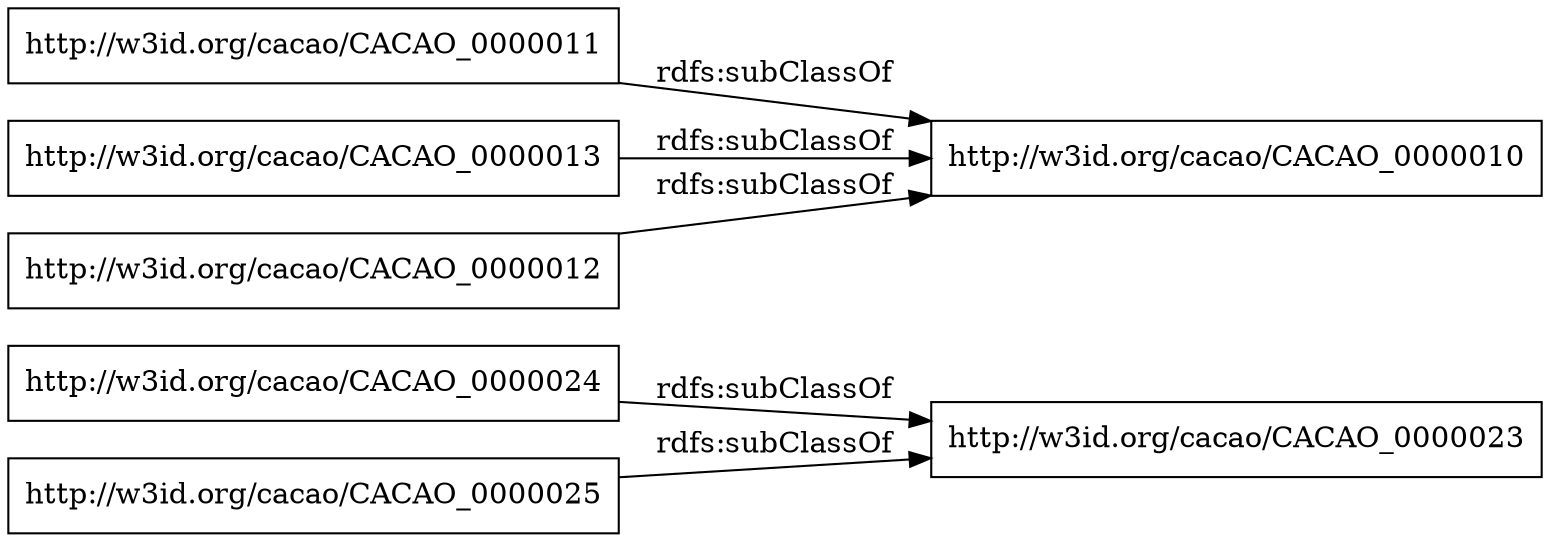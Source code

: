 digraph ar2dtool_diagram { 
rankdir=LR;
size="1000"
node [shape = rectangle, color="black"]; "http://w3id.org/cacao/CACAO_0000023" "http://w3id.org/cacao/CACAO_0000011" "http://w3id.org/cacao/CACAO_0000013" "http://w3id.org/cacao/CACAO_0000010" "http://w3id.org/cacao/CACAO_0000012" "http://w3id.org/cacao/CACAO_0000024" "http://w3id.org/cacao/CACAO_0000025" ; /*classes style*/
	"http://w3id.org/cacao/CACAO_0000024" -> "http://w3id.org/cacao/CACAO_0000023" [ label = "rdfs:subClassOf" ];
	"http://w3id.org/cacao/CACAO_0000013" -> "http://w3id.org/cacao/CACAO_0000010" [ label = "rdfs:subClassOf" ];
	"http://w3id.org/cacao/CACAO_0000011" -> "http://w3id.org/cacao/CACAO_0000010" [ label = "rdfs:subClassOf" ];
	"http://w3id.org/cacao/CACAO_0000025" -> "http://w3id.org/cacao/CACAO_0000023" [ label = "rdfs:subClassOf" ];
	"http://w3id.org/cacao/CACAO_0000012" -> "http://w3id.org/cacao/CACAO_0000010" [ label = "rdfs:subClassOf" ];

}
